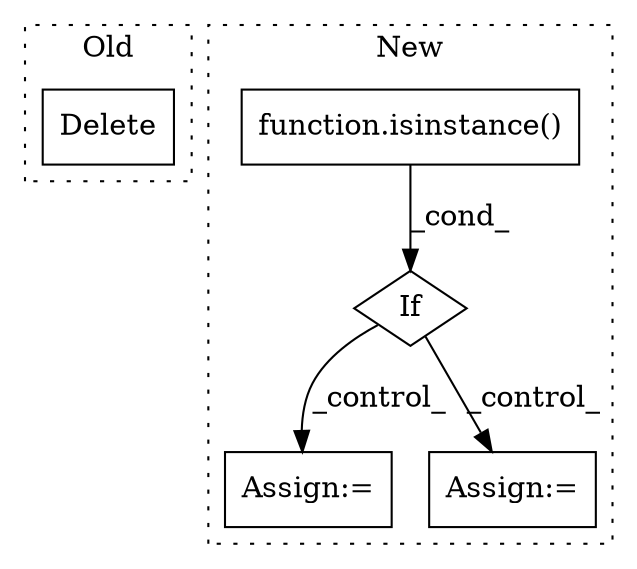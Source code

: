 digraph G {
subgraph cluster0 {
1 [label="Delete" a="101" s="12295" l="13" shape="box"];
label = "Old";
style="dotted";
}
subgraph cluster1 {
2 [label="function.isinstance()" a="75" s="12550,12601" l="11,1" shape="box"];
3 [label="If" a="96" s="12547" l="3" shape="diamond"];
4 [label="Assign:=" a="68" s="12694" l="3" shape="box"];
5 [label="Assign:=" a="68" s="12615" l="3" shape="box"];
label = "New";
style="dotted";
}
2 -> 3 [label="_cond_"];
3 -> 5 [label="_control_"];
3 -> 4 [label="_control_"];
}